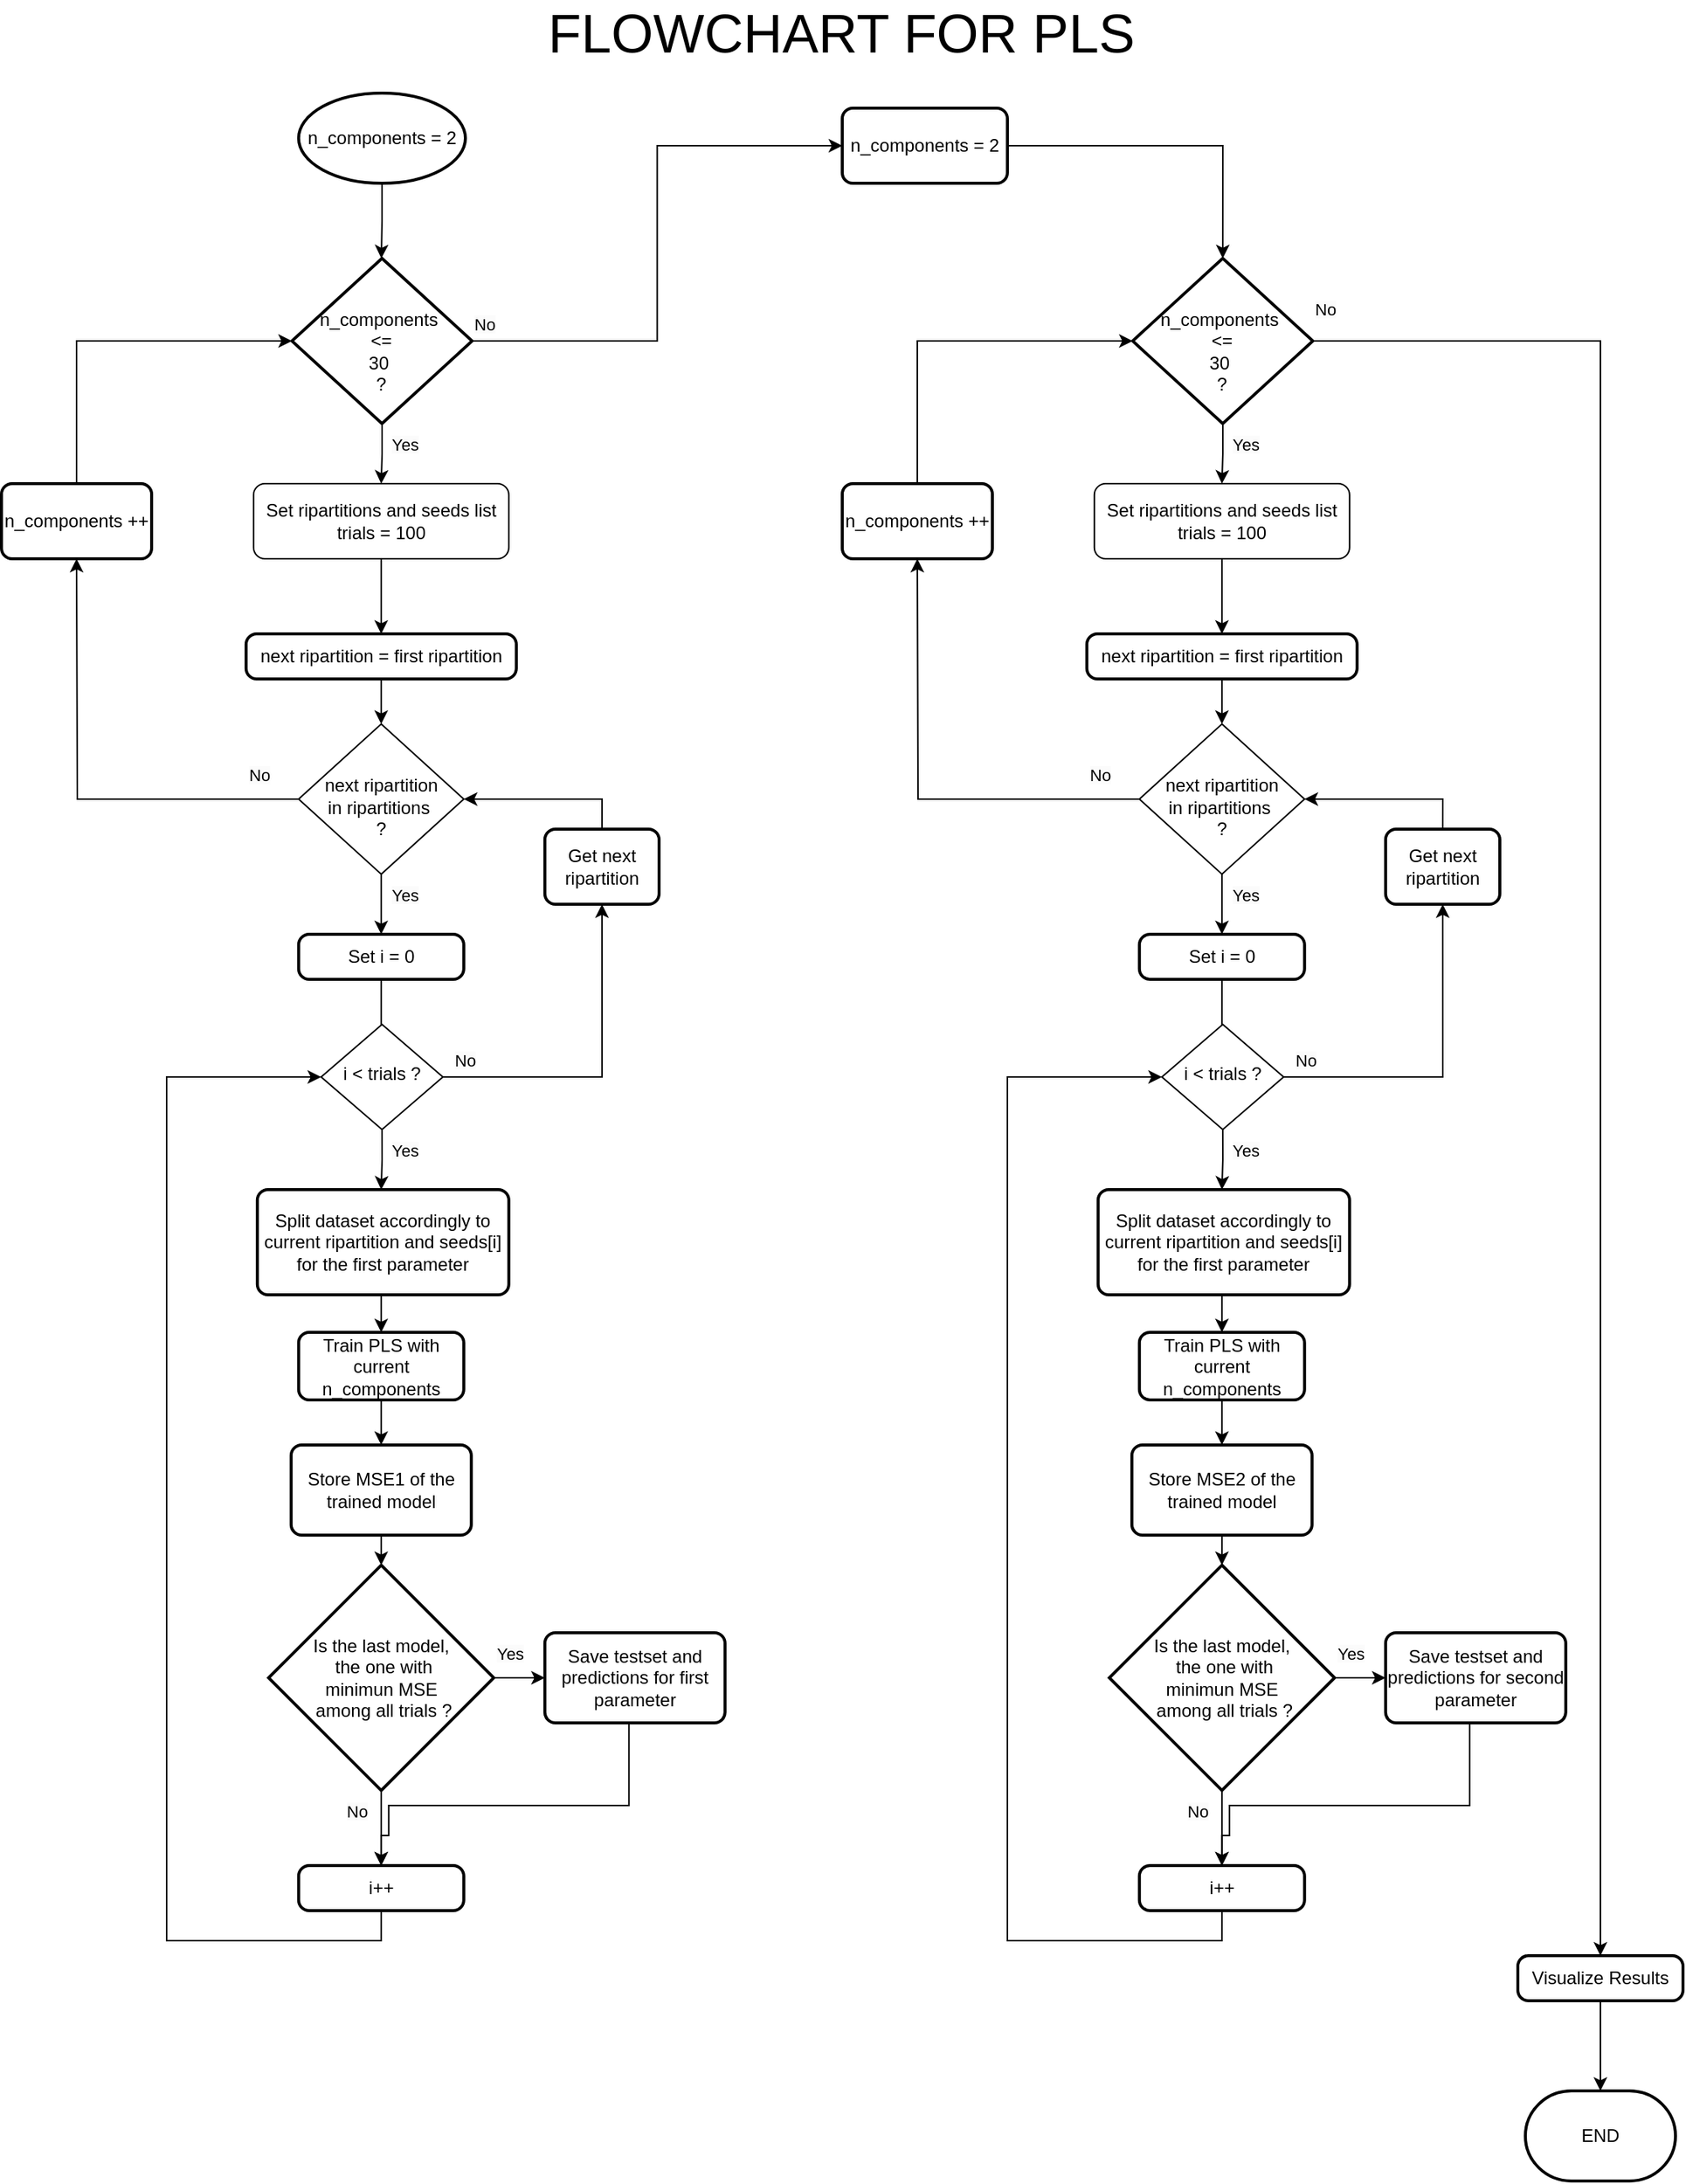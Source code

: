 <mxfile version="22.1.16" type="device">
  <diagram id="C5RBs43oDa-KdzZeNtuy" name="Page-1">
    <mxGraphModel dx="2790" dy="1405" grid="1" gridSize="10" guides="1" tooltips="1" connect="1" arrows="1" fold="1" page="1" pageScale="1" pageWidth="1169" pageHeight="1654" math="0" shadow="0">
      <root>
        <mxCell id="WIyWlLk6GJQsqaUBKTNV-0" />
        <mxCell id="WIyWlLk6GJQsqaUBKTNV-1" parent="WIyWlLk6GJQsqaUBKTNV-0" />
        <mxCell id="LebVT-fsiNY8ZmQKpkG3-3" style="edgeStyle=orthogonalEdgeStyle;rounded=0;orthogonalLoop=1;jettySize=auto;html=1;exitX=0.5;exitY=1;exitDx=0;exitDy=0;entryX=0.5;entryY=0;entryDx=0;entryDy=0;" parent="WIyWlLk6GJQsqaUBKTNV-1" source="WIyWlLk6GJQsqaUBKTNV-3" target="LebVT-fsiNY8ZmQKpkG3-1" edge="1">
          <mxGeometry relative="1" as="geometry" />
        </mxCell>
        <mxCell id="WIyWlLk6GJQsqaUBKTNV-3" value="Set ripartitions and seeds list&lt;br&gt;trials = 100" style="rounded=1;whiteSpace=wrap;html=1;fontSize=12;glass=0;strokeWidth=1;shadow=0;" parent="WIyWlLk6GJQsqaUBKTNV-1" vertex="1">
          <mxGeometry x="192.91" y="340" width="170" height="50" as="geometry" />
        </mxCell>
        <mxCell id="LebVT-fsiNY8ZmQKpkG3-7" style="edgeStyle=orthogonalEdgeStyle;rounded=0;orthogonalLoop=1;jettySize=auto;html=1;exitX=0.5;exitY=1;exitDx=0;exitDy=0;entryX=0.5;entryY=0;entryDx=0;entryDy=0;" parent="WIyWlLk6GJQsqaUBKTNV-1" source="WIyWlLk6GJQsqaUBKTNV-6" target="LebVT-fsiNY8ZmQKpkG3-5" edge="1">
          <mxGeometry relative="1" as="geometry" />
        </mxCell>
        <mxCell id="C4AhbRnhhLf-bf0rgU8E-24" style="edgeStyle=orthogonalEdgeStyle;rounded=0;orthogonalLoop=1;jettySize=auto;html=1;exitX=0;exitY=0.5;exitDx=0;exitDy=0;" edge="1" parent="WIyWlLk6GJQsqaUBKTNV-1" source="WIyWlLk6GJQsqaUBKTNV-6">
          <mxGeometry relative="1" as="geometry">
            <mxPoint x="75" y="390" as="targetPoint" />
          </mxGeometry>
        </mxCell>
        <mxCell id="WIyWlLk6GJQsqaUBKTNV-6" value="&lt;br&gt;next ripartition &lt;br&gt;in ripartitions&amp;nbsp;&lt;br&gt;?" style="rhombus;whiteSpace=wrap;html=1;shadow=0;fontFamily=Helvetica;fontSize=12;align=center;strokeWidth=1;spacing=6;spacingTop=-4;" parent="WIyWlLk6GJQsqaUBKTNV-1" vertex="1">
          <mxGeometry x="222.91" y="500" width="110" height="100" as="geometry" />
        </mxCell>
        <mxCell id="LebVT-fsiNY8ZmQKpkG3-4" style="edgeStyle=orthogonalEdgeStyle;rounded=0;orthogonalLoop=1;jettySize=auto;html=1;exitX=0.5;exitY=1;exitDx=0;exitDy=0;entryX=0.5;entryY=0;entryDx=0;entryDy=0;" parent="WIyWlLk6GJQsqaUBKTNV-1" source="LebVT-fsiNY8ZmQKpkG3-1" target="WIyWlLk6GJQsqaUBKTNV-6" edge="1">
          <mxGeometry relative="1" as="geometry" />
        </mxCell>
        <mxCell id="LebVT-fsiNY8ZmQKpkG3-1" value="next ripartition = first ripartition" style="rounded=1;whiteSpace=wrap;html=1;absoluteArcSize=1;arcSize=14;strokeWidth=2;" parent="WIyWlLk6GJQsqaUBKTNV-1" vertex="1">
          <mxGeometry x="187.91" y="440" width="180" height="30" as="geometry" />
        </mxCell>
        <mxCell id="LebVT-fsiNY8ZmQKpkG3-9" style="edgeStyle=orthogonalEdgeStyle;rounded=0;orthogonalLoop=1;jettySize=auto;html=1;exitX=0.5;exitY=1;exitDx=0;exitDy=0;" parent="WIyWlLk6GJQsqaUBKTNV-1" source="LebVT-fsiNY8ZmQKpkG3-5" edge="1">
          <mxGeometry relative="1" as="geometry">
            <mxPoint x="277.91" y="760" as="targetPoint" />
          </mxGeometry>
        </mxCell>
        <mxCell id="LebVT-fsiNY8ZmQKpkG3-5" value="Set i = 0" style="rounded=1;whiteSpace=wrap;html=1;absoluteArcSize=1;arcSize=14;strokeWidth=2;" parent="WIyWlLk6GJQsqaUBKTNV-1" vertex="1">
          <mxGeometry x="222.91" y="640" width="110" height="30" as="geometry" />
        </mxCell>
        <mxCell id="LebVT-fsiNY8ZmQKpkG3-8" value="&lt;span style=&quot;color: rgb(0, 0, 0); font-family: Helvetica; font-size: 11px; font-style: normal; font-variant-ligatures: normal; font-variant-caps: normal; font-weight: 400; letter-spacing: normal; orphans: 2; text-align: center; text-indent: 0px; text-transform: none; widows: 2; word-spacing: 0px; -webkit-text-stroke-width: 0px; background-color: rgb(251, 251, 251); text-decoration-thickness: initial; text-decoration-style: initial; text-decoration-color: initial; float: none; display: inline !important;&quot;&gt;Yes&lt;/span&gt;" style="text;whiteSpace=wrap;html=1;" parent="WIyWlLk6GJQsqaUBKTNV-1" vertex="1">
          <mxGeometry x="282.91" y="600" width="50" height="40" as="geometry" />
        </mxCell>
        <mxCell id="LebVT-fsiNY8ZmQKpkG3-11" style="edgeStyle=orthogonalEdgeStyle;rounded=0;orthogonalLoop=1;jettySize=auto;html=1;exitX=0.5;exitY=1;exitDx=0;exitDy=0;" parent="WIyWlLk6GJQsqaUBKTNV-1" source="LebVT-fsiNY8ZmQKpkG3-10" edge="1">
          <mxGeometry relative="1" as="geometry">
            <mxPoint x="277.91" y="810" as="targetPoint" />
          </mxGeometry>
        </mxCell>
        <mxCell id="C4AhbRnhhLf-bf0rgU8E-22" style="edgeStyle=orthogonalEdgeStyle;rounded=0;orthogonalLoop=1;jettySize=auto;html=1;exitX=1;exitY=0.5;exitDx=0;exitDy=0;entryX=0.5;entryY=1;entryDx=0;entryDy=0;" edge="1" parent="WIyWlLk6GJQsqaUBKTNV-1" source="LebVT-fsiNY8ZmQKpkG3-10" target="LebVT-fsiNY8ZmQKpkG3-85">
          <mxGeometry relative="1" as="geometry" />
        </mxCell>
        <mxCell id="LebVT-fsiNY8ZmQKpkG3-10" value="i &amp;lt; trials ?" style="rhombus;whiteSpace=wrap;html=1;shadow=0;fontFamily=Helvetica;fontSize=12;align=center;strokeWidth=1;spacing=6;spacingTop=-4;" parent="WIyWlLk6GJQsqaUBKTNV-1" vertex="1">
          <mxGeometry x="237.91" y="700" width="81.09" height="70" as="geometry" />
        </mxCell>
        <mxCell id="LebVT-fsiNY8ZmQKpkG3-12" value="&lt;span style=&quot;color: rgb(0, 0, 0); font-family: Helvetica; font-size: 11px; font-style: normal; font-variant-ligatures: normal; font-variant-caps: normal; font-weight: 400; letter-spacing: normal; orphans: 2; text-align: center; text-indent: 0px; text-transform: none; widows: 2; word-spacing: 0px; -webkit-text-stroke-width: 0px; background-color: rgb(251, 251, 251); text-decoration-thickness: initial; text-decoration-style: initial; text-decoration-color: initial; float: none; display: inline !important;&quot;&gt;Yes&lt;/span&gt;" style="text;whiteSpace=wrap;html=1;" parent="WIyWlLk6GJQsqaUBKTNV-1" vertex="1">
          <mxGeometry x="282.91" y="770" width="50" height="40" as="geometry" />
        </mxCell>
        <mxCell id="LebVT-fsiNY8ZmQKpkG3-19" style="edgeStyle=orthogonalEdgeStyle;rounded=0;orthogonalLoop=1;jettySize=auto;html=1;exitX=0.5;exitY=1;exitDx=0;exitDy=0;entryX=0.5;entryY=0;entryDx=0;entryDy=0;" parent="WIyWlLk6GJQsqaUBKTNV-1" source="LebVT-fsiNY8ZmQKpkG3-13" target="LebVT-fsiNY8ZmQKpkG3-14" edge="1">
          <mxGeometry relative="1" as="geometry" />
        </mxCell>
        <mxCell id="LebVT-fsiNY8ZmQKpkG3-13" value="Split dataset accordingly to current ripartition and seeds[i] for the first parameter" style="rounded=1;whiteSpace=wrap;html=1;absoluteArcSize=1;arcSize=14;strokeWidth=2;" parent="WIyWlLk6GJQsqaUBKTNV-1" vertex="1">
          <mxGeometry x="195.41" y="810" width="167.5" height="70" as="geometry" />
        </mxCell>
        <mxCell id="LebVT-fsiNY8ZmQKpkG3-17" value="" style="edgeStyle=orthogonalEdgeStyle;rounded=0;orthogonalLoop=1;jettySize=auto;html=1;" parent="WIyWlLk6GJQsqaUBKTNV-1" source="LebVT-fsiNY8ZmQKpkG3-14" target="LebVT-fsiNY8ZmQKpkG3-16" edge="1">
          <mxGeometry relative="1" as="geometry" />
        </mxCell>
        <mxCell id="LebVT-fsiNY8ZmQKpkG3-14" value="Train PLS with current n_components" style="rounded=1;whiteSpace=wrap;html=1;absoluteArcSize=1;arcSize=14;strokeWidth=2;" parent="WIyWlLk6GJQsqaUBKTNV-1" vertex="1">
          <mxGeometry x="222.91" y="905" width="110" height="45" as="geometry" />
        </mxCell>
        <mxCell id="LebVT-fsiNY8ZmQKpkG3-16" value="Store MSE1 of the trained model" style="rounded=1;whiteSpace=wrap;html=1;absoluteArcSize=1;arcSize=14;strokeWidth=2;" parent="WIyWlLk6GJQsqaUBKTNV-1" vertex="1">
          <mxGeometry x="217.91" y="980" width="120" height="60" as="geometry" />
        </mxCell>
        <mxCell id="LebVT-fsiNY8ZmQKpkG3-22" style="edgeStyle=orthogonalEdgeStyle;rounded=0;orthogonalLoop=1;jettySize=auto;html=1;exitX=1;exitY=0.5;exitDx=0;exitDy=0;exitPerimeter=0;entryX=0;entryY=0.5;entryDx=0;entryDy=0;" parent="WIyWlLk6GJQsqaUBKTNV-1" source="LebVT-fsiNY8ZmQKpkG3-20" edge="1" target="LebVT-fsiNY8ZmQKpkG3-24">
          <mxGeometry relative="1" as="geometry">
            <mxPoint x="385" y="1135" as="targetPoint" />
          </mxGeometry>
        </mxCell>
        <mxCell id="LebVT-fsiNY8ZmQKpkG3-26" style="edgeStyle=orthogonalEdgeStyle;rounded=0;orthogonalLoop=1;jettySize=auto;html=1;exitX=0.5;exitY=1;exitDx=0;exitDy=0;exitPerimeter=0;" parent="WIyWlLk6GJQsqaUBKTNV-1" source="LebVT-fsiNY8ZmQKpkG3-20" target="LebVT-fsiNY8ZmQKpkG3-28" edge="1">
          <mxGeometry relative="1" as="geometry">
            <mxPoint x="278.151" y="1270" as="targetPoint" />
          </mxGeometry>
        </mxCell>
        <mxCell id="LebVT-fsiNY8ZmQKpkG3-20" value="Is the last model,&lt;br&gt;&amp;nbsp;the one with &lt;br&gt;minimun MSE&lt;br&gt;&amp;nbsp;among all trials ?" style="strokeWidth=2;html=1;shape=mxgraph.flowchart.decision;whiteSpace=wrap;" parent="WIyWlLk6GJQsqaUBKTNV-1" vertex="1">
          <mxGeometry x="202.91" y="1060" width="150" height="150" as="geometry" />
        </mxCell>
        <mxCell id="LebVT-fsiNY8ZmQKpkG3-21" style="edgeStyle=orthogonalEdgeStyle;rounded=0;orthogonalLoop=1;jettySize=auto;html=1;exitX=0.5;exitY=1;exitDx=0;exitDy=0;entryX=0.5;entryY=0;entryDx=0;entryDy=0;entryPerimeter=0;" parent="WIyWlLk6GJQsqaUBKTNV-1" source="LebVT-fsiNY8ZmQKpkG3-16" target="LebVT-fsiNY8ZmQKpkG3-20" edge="1">
          <mxGeometry relative="1" as="geometry" />
        </mxCell>
        <mxCell id="LebVT-fsiNY8ZmQKpkG3-23" value="&lt;span style=&quot;color: rgb(0, 0, 0); font-family: Helvetica; font-size: 11px; font-style: normal; font-variant-ligatures: normal; font-variant-caps: normal; font-weight: 400; letter-spacing: normal; orphans: 2; text-align: center; text-indent: 0px; text-transform: none; widows: 2; word-spacing: 0px; -webkit-text-stroke-width: 0px; background-color: rgb(251, 251, 251); text-decoration-thickness: initial; text-decoration-style: initial; text-decoration-color: initial; float: none; display: inline !important;&quot;&gt;Yes&lt;/span&gt;" style="text;whiteSpace=wrap;html=1;" parent="WIyWlLk6GJQsqaUBKTNV-1" vertex="1">
          <mxGeometry x="352.91" y="1105" width="50" height="40" as="geometry" />
        </mxCell>
        <mxCell id="LebVT-fsiNY8ZmQKpkG3-27" style="edgeStyle=orthogonalEdgeStyle;rounded=0;orthogonalLoop=1;jettySize=auto;html=1;exitX=0.5;exitY=1;exitDx=0;exitDy=0;entryX=0.5;entryY=0;entryDx=0;entryDy=0;" parent="WIyWlLk6GJQsqaUBKTNV-1" source="LebVT-fsiNY8ZmQKpkG3-24" target="LebVT-fsiNY8ZmQKpkG3-28" edge="1">
          <mxGeometry relative="1" as="geometry">
            <mxPoint x="412.91" y="1240" as="targetPoint" />
            <Array as="points">
              <mxPoint x="442.91" y="1165" />
              <mxPoint x="442.91" y="1220" />
              <mxPoint x="282.91" y="1220" />
              <mxPoint x="282.91" y="1240" />
              <mxPoint x="277.91" y="1240" />
            </Array>
          </mxGeometry>
        </mxCell>
        <mxCell id="LebVT-fsiNY8ZmQKpkG3-24" value="Save testset and predictions for first parameter" style="rounded=1;whiteSpace=wrap;html=1;absoluteArcSize=1;arcSize=14;strokeWidth=2;" parent="WIyWlLk6GJQsqaUBKTNV-1" vertex="1">
          <mxGeometry x="386.91" y="1105" width="120" height="60" as="geometry" />
        </mxCell>
        <mxCell id="C4AhbRnhhLf-bf0rgU8E-14" style="edgeStyle=orthogonalEdgeStyle;rounded=0;orthogonalLoop=1;jettySize=auto;html=1;exitX=0.5;exitY=1;exitDx=0;exitDy=0;entryX=0;entryY=0.5;entryDx=0;entryDy=0;" edge="1" parent="WIyWlLk6GJQsqaUBKTNV-1" source="LebVT-fsiNY8ZmQKpkG3-28" target="LebVT-fsiNY8ZmQKpkG3-10">
          <mxGeometry relative="1" as="geometry">
            <Array as="points">
              <mxPoint x="278" y="1310" />
              <mxPoint x="135" y="1310" />
              <mxPoint x="135" y="735" />
            </Array>
          </mxGeometry>
        </mxCell>
        <mxCell id="LebVT-fsiNY8ZmQKpkG3-28" value="i++" style="rounded=1;whiteSpace=wrap;html=1;absoluteArcSize=1;arcSize=14;strokeWidth=2;" parent="WIyWlLk6GJQsqaUBKTNV-1" vertex="1">
          <mxGeometry x="222.91" y="1260" width="110" height="30" as="geometry" />
        </mxCell>
        <mxCell id="LebVT-fsiNY8ZmQKpkG3-29" value="&lt;span style=&quot;color: rgb(0, 0, 0); font-family: Helvetica; font-size: 11px; font-style: normal; font-variant-ligatures: normal; font-variant-caps: normal; font-weight: 400; letter-spacing: normal; orphans: 2; text-align: center; text-indent: 0px; text-transform: none; widows: 2; word-spacing: 0px; -webkit-text-stroke-width: 0px; background-color: rgb(251, 251, 251); text-decoration-thickness: initial; text-decoration-style: initial; text-decoration-color: initial; float: none; display: inline !important;&quot;&gt;No&lt;/span&gt;" style="text;whiteSpace=wrap;html=1;" parent="WIyWlLk6GJQsqaUBKTNV-1" vertex="1">
          <mxGeometry x="252.91" y="1210" width="50" height="40" as="geometry" />
        </mxCell>
        <mxCell id="LebVT-fsiNY8ZmQKpkG3-34" value="&lt;span style=&quot;color: rgb(0, 0, 0); font-family: Helvetica; font-size: 11px; font-style: normal; font-variant-ligatures: normal; font-variant-caps: normal; font-weight: 400; letter-spacing: normal; orphans: 2; text-align: center; text-indent: 0px; text-transform: none; widows: 2; word-spacing: 0px; -webkit-text-stroke-width: 0px; background-color: rgb(251, 251, 251); text-decoration-thickness: initial; text-decoration-style: initial; text-decoration-color: initial; float: none; display: inline !important;&quot;&gt;No&lt;/span&gt;" style="text;whiteSpace=wrap;html=1;" parent="WIyWlLk6GJQsqaUBKTNV-1" vertex="1">
          <mxGeometry x="325" y="710" width="50" height="40" as="geometry" />
        </mxCell>
        <mxCell id="LebVT-fsiNY8ZmQKpkG3-92" value="&lt;font style=&quot;font-size: 36px;&quot;&gt;FLOWCHART FOR PLS&lt;/font&gt;" style="text;html=1;strokeColor=none;fillColor=none;align=center;verticalAlign=middle;whiteSpace=wrap;rounded=0;" parent="WIyWlLk6GJQsqaUBKTNV-1" vertex="1">
          <mxGeometry x="162" y="20" width="845" height="40" as="geometry" />
        </mxCell>
        <mxCell id="C4AhbRnhhLf-bf0rgU8E-16" value="" style="edgeStyle=orthogonalEdgeStyle;rounded=0;orthogonalLoop=1;jettySize=auto;html=1;" edge="1" parent="WIyWlLk6GJQsqaUBKTNV-1" source="C4AhbRnhhLf-bf0rgU8E-1">
          <mxGeometry relative="1" as="geometry">
            <mxPoint x="278" y="190" as="targetPoint" />
          </mxGeometry>
        </mxCell>
        <mxCell id="C4AhbRnhhLf-bf0rgU8E-1" value="n_components = 2" style="strokeWidth=2;html=1;shape=mxgraph.flowchart.start_1;whiteSpace=wrap;" vertex="1" parent="WIyWlLk6GJQsqaUBKTNV-1">
          <mxGeometry x="222.91" y="80" width="111.09" height="60" as="geometry" />
        </mxCell>
        <mxCell id="C4AhbRnhhLf-bf0rgU8E-19" value="" style="edgeStyle=orthogonalEdgeStyle;rounded=0;orthogonalLoop=1;jettySize=auto;html=1;" edge="1" parent="WIyWlLk6GJQsqaUBKTNV-1" source="C4AhbRnhhLf-bf0rgU8E-15" target="WIyWlLk6GJQsqaUBKTNV-3">
          <mxGeometry relative="1" as="geometry" />
        </mxCell>
        <mxCell id="C4AhbRnhhLf-bf0rgU8E-66" style="edgeStyle=orthogonalEdgeStyle;rounded=0;orthogonalLoop=1;jettySize=auto;html=1;exitX=1;exitY=0.5;exitDx=0;exitDy=0;exitPerimeter=0;entryX=0;entryY=0.5;entryDx=0;entryDy=0;" edge="1" parent="WIyWlLk6GJQsqaUBKTNV-1" source="C4AhbRnhhLf-bf0rgU8E-15" target="C4AhbRnhhLf-bf0rgU8E-105">
          <mxGeometry relative="1" as="geometry">
            <mxPoint x="535" y="110" as="targetPoint" />
          </mxGeometry>
        </mxCell>
        <mxCell id="C4AhbRnhhLf-bf0rgU8E-15" value="&lt;br&gt;n_components&amp;nbsp;&lt;br&gt;&amp;lt;=&lt;br&gt;30&amp;nbsp;&lt;br&gt;?" style="strokeWidth=2;html=1;shape=mxgraph.flowchart.decision;whiteSpace=wrap;" vertex="1" parent="WIyWlLk6GJQsqaUBKTNV-1">
          <mxGeometry x="218.45" y="190" width="120" height="110" as="geometry" />
        </mxCell>
        <mxCell id="C4AhbRnhhLf-bf0rgU8E-20" value="&lt;span style=&quot;color: rgb(0, 0, 0); font-family: Helvetica; font-size: 11px; font-style: normal; font-variant-ligatures: normal; font-variant-caps: normal; font-weight: 400; letter-spacing: normal; orphans: 2; text-align: center; text-indent: 0px; text-transform: none; widows: 2; word-spacing: 0px; -webkit-text-stroke-width: 0px; background-color: rgb(251, 251, 251); text-decoration-thickness: initial; text-decoration-style: initial; text-decoration-color: initial; float: none; display: inline !important;&quot;&gt;Yes&lt;/span&gt;" style="text;whiteSpace=wrap;html=1;" vertex="1" parent="WIyWlLk6GJQsqaUBKTNV-1">
          <mxGeometry x="282.91" y="300" width="50" height="40" as="geometry" />
        </mxCell>
        <mxCell id="C4AhbRnhhLf-bf0rgU8E-23" style="edgeStyle=orthogonalEdgeStyle;rounded=0;orthogonalLoop=1;jettySize=auto;html=1;exitX=0.5;exitY=0;exitDx=0;exitDy=0;entryX=1;entryY=0.5;entryDx=0;entryDy=0;" edge="1" parent="WIyWlLk6GJQsqaUBKTNV-1" source="LebVT-fsiNY8ZmQKpkG3-85" target="WIyWlLk6GJQsqaUBKTNV-6">
          <mxGeometry relative="1" as="geometry" />
        </mxCell>
        <mxCell id="LebVT-fsiNY8ZmQKpkG3-85" value="Get next ripartition" style="rounded=1;whiteSpace=wrap;html=1;absoluteArcSize=1;arcSize=14;strokeWidth=2;" parent="WIyWlLk6GJQsqaUBKTNV-1" vertex="1">
          <mxGeometry x="386.91" y="570" width="76.09" height="50" as="geometry" />
        </mxCell>
        <mxCell id="C4AhbRnhhLf-bf0rgU8E-25" value="n_components ++" style="rounded=1;whiteSpace=wrap;html=1;absoluteArcSize=1;arcSize=14;strokeWidth=2;" vertex="1" parent="WIyWlLk6GJQsqaUBKTNV-1">
          <mxGeometry x="25" y="340" width="100" height="50" as="geometry" />
        </mxCell>
        <mxCell id="C4AhbRnhhLf-bf0rgU8E-26" style="edgeStyle=orthogonalEdgeStyle;rounded=0;orthogonalLoop=1;jettySize=auto;html=1;exitX=0.5;exitY=0;exitDx=0;exitDy=0;entryX=0;entryY=0.5;entryDx=0;entryDy=0;entryPerimeter=0;" edge="1" parent="WIyWlLk6GJQsqaUBKTNV-1" source="C4AhbRnhhLf-bf0rgU8E-25" target="C4AhbRnhhLf-bf0rgU8E-15">
          <mxGeometry relative="1" as="geometry" />
        </mxCell>
        <mxCell id="C4AhbRnhhLf-bf0rgU8E-28" style="edgeStyle=orthogonalEdgeStyle;rounded=0;orthogonalLoop=1;jettySize=auto;html=1;exitX=0.5;exitY=1;exitDx=0;exitDy=0;entryX=0.5;entryY=0;entryDx=0;entryDy=0;" edge="1" parent="WIyWlLk6GJQsqaUBKTNV-1" source="C4AhbRnhhLf-bf0rgU8E-29" target="C4AhbRnhhLf-bf0rgU8E-34">
          <mxGeometry relative="1" as="geometry" />
        </mxCell>
        <mxCell id="C4AhbRnhhLf-bf0rgU8E-29" value="Set ripartitions and seeds list&lt;br&gt;trials = 100" style="rounded=1;whiteSpace=wrap;html=1;fontSize=12;glass=0;strokeWidth=1;shadow=0;" vertex="1" parent="WIyWlLk6GJQsqaUBKTNV-1">
          <mxGeometry x="752.91" y="340" width="170" height="50" as="geometry" />
        </mxCell>
        <mxCell id="C4AhbRnhhLf-bf0rgU8E-30" style="edgeStyle=orthogonalEdgeStyle;rounded=0;orthogonalLoop=1;jettySize=auto;html=1;exitX=0.5;exitY=1;exitDx=0;exitDy=0;entryX=0.5;entryY=0;entryDx=0;entryDy=0;" edge="1" parent="WIyWlLk6GJQsqaUBKTNV-1" source="C4AhbRnhhLf-bf0rgU8E-32" target="C4AhbRnhhLf-bf0rgU8E-36">
          <mxGeometry relative="1" as="geometry" />
        </mxCell>
        <mxCell id="C4AhbRnhhLf-bf0rgU8E-31" style="edgeStyle=orthogonalEdgeStyle;rounded=0;orthogonalLoop=1;jettySize=auto;html=1;exitX=0;exitY=0.5;exitDx=0;exitDy=0;" edge="1" parent="WIyWlLk6GJQsqaUBKTNV-1" source="C4AhbRnhhLf-bf0rgU8E-32">
          <mxGeometry relative="1" as="geometry">
            <mxPoint x="635" y="390" as="targetPoint" />
          </mxGeometry>
        </mxCell>
        <mxCell id="C4AhbRnhhLf-bf0rgU8E-32" value="&lt;br&gt;next ripartition &lt;br&gt;in ripartitions&amp;nbsp;&lt;br&gt;?" style="rhombus;whiteSpace=wrap;html=1;shadow=0;fontFamily=Helvetica;fontSize=12;align=center;strokeWidth=1;spacing=6;spacingTop=-4;" vertex="1" parent="WIyWlLk6GJQsqaUBKTNV-1">
          <mxGeometry x="782.91" y="500" width="110" height="100" as="geometry" />
        </mxCell>
        <mxCell id="C4AhbRnhhLf-bf0rgU8E-33" style="edgeStyle=orthogonalEdgeStyle;rounded=0;orthogonalLoop=1;jettySize=auto;html=1;exitX=0.5;exitY=1;exitDx=0;exitDy=0;entryX=0.5;entryY=0;entryDx=0;entryDy=0;" edge="1" parent="WIyWlLk6GJQsqaUBKTNV-1" source="C4AhbRnhhLf-bf0rgU8E-34" target="C4AhbRnhhLf-bf0rgU8E-32">
          <mxGeometry relative="1" as="geometry" />
        </mxCell>
        <mxCell id="C4AhbRnhhLf-bf0rgU8E-34" value="next ripartition = first ripartition" style="rounded=1;whiteSpace=wrap;html=1;absoluteArcSize=1;arcSize=14;strokeWidth=2;" vertex="1" parent="WIyWlLk6GJQsqaUBKTNV-1">
          <mxGeometry x="747.91" y="440" width="180" height="30" as="geometry" />
        </mxCell>
        <mxCell id="C4AhbRnhhLf-bf0rgU8E-35" style="edgeStyle=orthogonalEdgeStyle;rounded=0;orthogonalLoop=1;jettySize=auto;html=1;exitX=0.5;exitY=1;exitDx=0;exitDy=0;" edge="1" parent="WIyWlLk6GJQsqaUBKTNV-1" source="C4AhbRnhhLf-bf0rgU8E-36">
          <mxGeometry relative="1" as="geometry">
            <mxPoint x="837.91" y="760" as="targetPoint" />
          </mxGeometry>
        </mxCell>
        <mxCell id="C4AhbRnhhLf-bf0rgU8E-36" value="Set i = 0" style="rounded=1;whiteSpace=wrap;html=1;absoluteArcSize=1;arcSize=14;strokeWidth=2;" vertex="1" parent="WIyWlLk6GJQsqaUBKTNV-1">
          <mxGeometry x="782.91" y="640" width="110" height="30" as="geometry" />
        </mxCell>
        <mxCell id="C4AhbRnhhLf-bf0rgU8E-37" value="&lt;span style=&quot;color: rgb(0, 0, 0); font-family: Helvetica; font-size: 11px; font-style: normal; font-variant-ligatures: normal; font-variant-caps: normal; font-weight: 400; letter-spacing: normal; orphans: 2; text-align: center; text-indent: 0px; text-transform: none; widows: 2; word-spacing: 0px; -webkit-text-stroke-width: 0px; background-color: rgb(251, 251, 251); text-decoration-thickness: initial; text-decoration-style: initial; text-decoration-color: initial; float: none; display: inline !important;&quot;&gt;Yes&lt;/span&gt;" style="text;whiteSpace=wrap;html=1;" vertex="1" parent="WIyWlLk6GJQsqaUBKTNV-1">
          <mxGeometry x="842.91" y="600" width="50" height="40" as="geometry" />
        </mxCell>
        <mxCell id="C4AhbRnhhLf-bf0rgU8E-38" style="edgeStyle=orthogonalEdgeStyle;rounded=0;orthogonalLoop=1;jettySize=auto;html=1;exitX=0.5;exitY=1;exitDx=0;exitDy=0;" edge="1" parent="WIyWlLk6GJQsqaUBKTNV-1" source="C4AhbRnhhLf-bf0rgU8E-40">
          <mxGeometry relative="1" as="geometry">
            <mxPoint x="837.91" y="810" as="targetPoint" />
          </mxGeometry>
        </mxCell>
        <mxCell id="C4AhbRnhhLf-bf0rgU8E-39" style="edgeStyle=orthogonalEdgeStyle;rounded=0;orthogonalLoop=1;jettySize=auto;html=1;exitX=1;exitY=0.5;exitDx=0;exitDy=0;entryX=0.5;entryY=1;entryDx=0;entryDy=0;" edge="1" parent="WIyWlLk6GJQsqaUBKTNV-1" source="C4AhbRnhhLf-bf0rgU8E-40" target="C4AhbRnhhLf-bf0rgU8E-63">
          <mxGeometry relative="1" as="geometry" />
        </mxCell>
        <mxCell id="C4AhbRnhhLf-bf0rgU8E-40" value="i &amp;lt; trials ?" style="rhombus;whiteSpace=wrap;html=1;shadow=0;fontFamily=Helvetica;fontSize=12;align=center;strokeWidth=1;spacing=6;spacingTop=-4;" vertex="1" parent="WIyWlLk6GJQsqaUBKTNV-1">
          <mxGeometry x="797.91" y="700" width="81.09" height="70" as="geometry" />
        </mxCell>
        <mxCell id="C4AhbRnhhLf-bf0rgU8E-41" value="&lt;span style=&quot;color: rgb(0, 0, 0); font-family: Helvetica; font-size: 11px; font-style: normal; font-variant-ligatures: normal; font-variant-caps: normal; font-weight: 400; letter-spacing: normal; orphans: 2; text-align: center; text-indent: 0px; text-transform: none; widows: 2; word-spacing: 0px; -webkit-text-stroke-width: 0px; background-color: rgb(251, 251, 251); text-decoration-thickness: initial; text-decoration-style: initial; text-decoration-color: initial; float: none; display: inline !important;&quot;&gt;Yes&lt;/span&gt;" style="text;whiteSpace=wrap;html=1;" vertex="1" parent="WIyWlLk6GJQsqaUBKTNV-1">
          <mxGeometry x="842.91" y="770" width="50" height="40" as="geometry" />
        </mxCell>
        <mxCell id="C4AhbRnhhLf-bf0rgU8E-42" style="edgeStyle=orthogonalEdgeStyle;rounded=0;orthogonalLoop=1;jettySize=auto;html=1;exitX=0.5;exitY=1;exitDx=0;exitDy=0;entryX=0.5;entryY=0;entryDx=0;entryDy=0;" edge="1" parent="WIyWlLk6GJQsqaUBKTNV-1" source="C4AhbRnhhLf-bf0rgU8E-43" target="C4AhbRnhhLf-bf0rgU8E-45">
          <mxGeometry relative="1" as="geometry" />
        </mxCell>
        <mxCell id="C4AhbRnhhLf-bf0rgU8E-43" value="Split dataset accordingly to current ripartition and seeds[i] for the first parameter" style="rounded=1;whiteSpace=wrap;html=1;absoluteArcSize=1;arcSize=14;strokeWidth=2;" vertex="1" parent="WIyWlLk6GJQsqaUBKTNV-1">
          <mxGeometry x="755.41" y="810" width="167.5" height="70" as="geometry" />
        </mxCell>
        <mxCell id="C4AhbRnhhLf-bf0rgU8E-44" value="" style="edgeStyle=orthogonalEdgeStyle;rounded=0;orthogonalLoop=1;jettySize=auto;html=1;" edge="1" parent="WIyWlLk6GJQsqaUBKTNV-1" source="C4AhbRnhhLf-bf0rgU8E-45" target="C4AhbRnhhLf-bf0rgU8E-46">
          <mxGeometry relative="1" as="geometry" />
        </mxCell>
        <mxCell id="C4AhbRnhhLf-bf0rgU8E-45" value="Train PLS with current n_components" style="rounded=1;whiteSpace=wrap;html=1;absoluteArcSize=1;arcSize=14;strokeWidth=2;" vertex="1" parent="WIyWlLk6GJQsqaUBKTNV-1">
          <mxGeometry x="782.91" y="905" width="110" height="45" as="geometry" />
        </mxCell>
        <mxCell id="C4AhbRnhhLf-bf0rgU8E-46" value="Store MSE2 of the trained model" style="rounded=1;whiteSpace=wrap;html=1;absoluteArcSize=1;arcSize=14;strokeWidth=2;" vertex="1" parent="WIyWlLk6GJQsqaUBKTNV-1">
          <mxGeometry x="777.91" y="980" width="120" height="60" as="geometry" />
        </mxCell>
        <mxCell id="C4AhbRnhhLf-bf0rgU8E-47" style="edgeStyle=orthogonalEdgeStyle;rounded=0;orthogonalLoop=1;jettySize=auto;html=1;exitX=1;exitY=0.5;exitDx=0;exitDy=0;exitPerimeter=0;entryX=0;entryY=0.5;entryDx=0;entryDy=0;" edge="1" parent="WIyWlLk6GJQsqaUBKTNV-1" source="C4AhbRnhhLf-bf0rgU8E-49" target="C4AhbRnhhLf-bf0rgU8E-53">
          <mxGeometry relative="1" as="geometry">
            <mxPoint x="992.91" y="1134.862" as="targetPoint" />
          </mxGeometry>
        </mxCell>
        <mxCell id="C4AhbRnhhLf-bf0rgU8E-48" style="edgeStyle=orthogonalEdgeStyle;rounded=0;orthogonalLoop=1;jettySize=auto;html=1;exitX=0.5;exitY=1;exitDx=0;exitDy=0;exitPerimeter=0;" edge="1" parent="WIyWlLk6GJQsqaUBKTNV-1" source="C4AhbRnhhLf-bf0rgU8E-49" target="C4AhbRnhhLf-bf0rgU8E-55">
          <mxGeometry relative="1" as="geometry">
            <mxPoint x="838.151" y="1270" as="targetPoint" />
          </mxGeometry>
        </mxCell>
        <mxCell id="C4AhbRnhhLf-bf0rgU8E-49" value="Is the last model,&lt;br&gt;&amp;nbsp;the one with &lt;br&gt;minimun MSE&lt;br&gt;&amp;nbsp;among all trials ?" style="strokeWidth=2;html=1;shape=mxgraph.flowchart.decision;whiteSpace=wrap;" vertex="1" parent="WIyWlLk6GJQsqaUBKTNV-1">
          <mxGeometry x="762.91" y="1060" width="150" height="150" as="geometry" />
        </mxCell>
        <mxCell id="C4AhbRnhhLf-bf0rgU8E-50" style="edgeStyle=orthogonalEdgeStyle;rounded=0;orthogonalLoop=1;jettySize=auto;html=1;exitX=0.5;exitY=1;exitDx=0;exitDy=0;entryX=0.5;entryY=0;entryDx=0;entryDy=0;entryPerimeter=0;" edge="1" parent="WIyWlLk6GJQsqaUBKTNV-1" source="C4AhbRnhhLf-bf0rgU8E-46" target="C4AhbRnhhLf-bf0rgU8E-49">
          <mxGeometry relative="1" as="geometry" />
        </mxCell>
        <mxCell id="C4AhbRnhhLf-bf0rgU8E-51" value="&lt;span style=&quot;color: rgb(0, 0, 0); font-family: Helvetica; font-size: 11px; font-style: normal; font-variant-ligatures: normal; font-variant-caps: normal; font-weight: 400; letter-spacing: normal; orphans: 2; text-align: center; text-indent: 0px; text-transform: none; widows: 2; word-spacing: 0px; -webkit-text-stroke-width: 0px; background-color: rgb(251, 251, 251); text-decoration-thickness: initial; text-decoration-style: initial; text-decoration-color: initial; float: none; display: inline !important;&quot;&gt;Yes&lt;/span&gt;" style="text;whiteSpace=wrap;html=1;" vertex="1" parent="WIyWlLk6GJQsqaUBKTNV-1">
          <mxGeometry x="912.91" y="1105" width="50" height="40" as="geometry" />
        </mxCell>
        <mxCell id="C4AhbRnhhLf-bf0rgU8E-52" style="edgeStyle=orthogonalEdgeStyle;rounded=0;orthogonalLoop=1;jettySize=auto;html=1;exitX=0.5;exitY=1;exitDx=0;exitDy=0;entryX=0.5;entryY=0;entryDx=0;entryDy=0;" edge="1" parent="WIyWlLk6GJQsqaUBKTNV-1" source="C4AhbRnhhLf-bf0rgU8E-53" target="C4AhbRnhhLf-bf0rgU8E-55">
          <mxGeometry relative="1" as="geometry">
            <mxPoint x="972.91" y="1240" as="targetPoint" />
            <Array as="points">
              <mxPoint x="1002.91" y="1165" />
              <mxPoint x="1002.91" y="1220" />
              <mxPoint x="842.91" y="1220" />
              <mxPoint x="842.91" y="1240" />
              <mxPoint x="837.91" y="1240" />
            </Array>
          </mxGeometry>
        </mxCell>
        <mxCell id="C4AhbRnhhLf-bf0rgU8E-53" value="Save testset and predictions for second parameter" style="rounded=1;whiteSpace=wrap;html=1;absoluteArcSize=1;arcSize=14;strokeWidth=2;" vertex="1" parent="WIyWlLk6GJQsqaUBKTNV-1">
          <mxGeometry x="946.91" y="1105" width="120" height="60" as="geometry" />
        </mxCell>
        <mxCell id="C4AhbRnhhLf-bf0rgU8E-54" style="edgeStyle=orthogonalEdgeStyle;rounded=0;orthogonalLoop=1;jettySize=auto;html=1;exitX=0.5;exitY=1;exitDx=0;exitDy=0;entryX=0;entryY=0.5;entryDx=0;entryDy=0;" edge="1" parent="WIyWlLk6GJQsqaUBKTNV-1" source="C4AhbRnhhLf-bf0rgU8E-55" target="C4AhbRnhhLf-bf0rgU8E-40">
          <mxGeometry relative="1" as="geometry">
            <Array as="points">
              <mxPoint x="838" y="1310" />
              <mxPoint x="695" y="1310" />
              <mxPoint x="695" y="735" />
            </Array>
          </mxGeometry>
        </mxCell>
        <mxCell id="C4AhbRnhhLf-bf0rgU8E-55" value="i++" style="rounded=1;whiteSpace=wrap;html=1;absoluteArcSize=1;arcSize=14;strokeWidth=2;" vertex="1" parent="WIyWlLk6GJQsqaUBKTNV-1">
          <mxGeometry x="782.91" y="1260" width="110" height="30" as="geometry" />
        </mxCell>
        <mxCell id="C4AhbRnhhLf-bf0rgU8E-56" value="&lt;span style=&quot;color: rgb(0, 0, 0); font-family: Helvetica; font-size: 11px; font-style: normal; font-variant-ligatures: normal; font-variant-caps: normal; font-weight: 400; letter-spacing: normal; orphans: 2; text-align: center; text-indent: 0px; text-transform: none; widows: 2; word-spacing: 0px; -webkit-text-stroke-width: 0px; background-color: rgb(251, 251, 251); text-decoration-thickness: initial; text-decoration-style: initial; text-decoration-color: initial; float: none; display: inline !important;&quot;&gt;No&lt;/span&gt;" style="text;whiteSpace=wrap;html=1;" vertex="1" parent="WIyWlLk6GJQsqaUBKTNV-1">
          <mxGeometry x="812.91" y="1210" width="50" height="40" as="geometry" />
        </mxCell>
        <mxCell id="C4AhbRnhhLf-bf0rgU8E-57" value="&lt;span style=&quot;color: rgb(0, 0, 0); font-family: Helvetica; font-size: 11px; font-style: normal; font-variant-ligatures: normal; font-variant-caps: normal; font-weight: 400; letter-spacing: normal; orphans: 2; text-align: center; text-indent: 0px; text-transform: none; widows: 2; word-spacing: 0px; -webkit-text-stroke-width: 0px; background-color: rgb(251, 251, 251); text-decoration-thickness: initial; text-decoration-style: initial; text-decoration-color: initial; float: none; display: inline !important;&quot;&gt;No&lt;/span&gt;" style="text;whiteSpace=wrap;html=1;" vertex="1" parent="WIyWlLk6GJQsqaUBKTNV-1">
          <mxGeometry x="885" y="710" width="50" height="40" as="geometry" />
        </mxCell>
        <mxCell id="C4AhbRnhhLf-bf0rgU8E-58" value="" style="edgeStyle=orthogonalEdgeStyle;rounded=0;orthogonalLoop=1;jettySize=auto;html=1;" edge="1" parent="WIyWlLk6GJQsqaUBKTNV-1" source="C4AhbRnhhLf-bf0rgU8E-60" target="C4AhbRnhhLf-bf0rgU8E-29">
          <mxGeometry relative="1" as="geometry" />
        </mxCell>
        <mxCell id="C4AhbRnhhLf-bf0rgU8E-108" style="edgeStyle=orthogonalEdgeStyle;rounded=0;orthogonalLoop=1;jettySize=auto;html=1;exitX=1;exitY=0.5;exitDx=0;exitDy=0;exitPerimeter=0;entryX=0.5;entryY=0;entryDx=0;entryDy=0;" edge="1" parent="WIyWlLk6GJQsqaUBKTNV-1" source="C4AhbRnhhLf-bf0rgU8E-60" target="C4AhbRnhhLf-bf0rgU8E-111">
          <mxGeometry relative="1" as="geometry">
            <mxPoint x="1105" y="1320" as="targetPoint" />
          </mxGeometry>
        </mxCell>
        <mxCell id="C4AhbRnhhLf-bf0rgU8E-60" value="&lt;br&gt;n_components&amp;nbsp;&lt;br&gt;&amp;lt;=&lt;br&gt;30&amp;nbsp;&lt;br&gt;?" style="strokeWidth=2;html=1;shape=mxgraph.flowchart.decision;whiteSpace=wrap;" vertex="1" parent="WIyWlLk6GJQsqaUBKTNV-1">
          <mxGeometry x="778.45" y="190" width="120" height="110" as="geometry" />
        </mxCell>
        <mxCell id="C4AhbRnhhLf-bf0rgU8E-61" value="&lt;span style=&quot;color: rgb(0, 0, 0); font-family: Helvetica; font-size: 11px; font-style: normal; font-variant-ligatures: normal; font-variant-caps: normal; font-weight: 400; letter-spacing: normal; orphans: 2; text-align: center; text-indent: 0px; text-transform: none; widows: 2; word-spacing: 0px; -webkit-text-stroke-width: 0px; background-color: rgb(251, 251, 251); text-decoration-thickness: initial; text-decoration-style: initial; text-decoration-color: initial; float: none; display: inline !important;&quot;&gt;Yes&lt;/span&gt;" style="text;whiteSpace=wrap;html=1;" vertex="1" parent="WIyWlLk6GJQsqaUBKTNV-1">
          <mxGeometry x="842.91" y="300" width="50" height="40" as="geometry" />
        </mxCell>
        <mxCell id="C4AhbRnhhLf-bf0rgU8E-62" style="edgeStyle=orthogonalEdgeStyle;rounded=0;orthogonalLoop=1;jettySize=auto;html=1;exitX=0.5;exitY=0;exitDx=0;exitDy=0;entryX=1;entryY=0.5;entryDx=0;entryDy=0;" edge="1" parent="WIyWlLk6GJQsqaUBKTNV-1" source="C4AhbRnhhLf-bf0rgU8E-63" target="C4AhbRnhhLf-bf0rgU8E-32">
          <mxGeometry relative="1" as="geometry" />
        </mxCell>
        <mxCell id="C4AhbRnhhLf-bf0rgU8E-63" value="Get next ripartition" style="rounded=1;whiteSpace=wrap;html=1;absoluteArcSize=1;arcSize=14;strokeWidth=2;" vertex="1" parent="WIyWlLk6GJQsqaUBKTNV-1">
          <mxGeometry x="946.91" y="570" width="76.09" height="50" as="geometry" />
        </mxCell>
        <mxCell id="C4AhbRnhhLf-bf0rgU8E-64" value="n_components ++" style="rounded=1;whiteSpace=wrap;html=1;absoluteArcSize=1;arcSize=14;strokeWidth=2;" vertex="1" parent="WIyWlLk6GJQsqaUBKTNV-1">
          <mxGeometry x="585" y="340" width="100" height="50" as="geometry" />
        </mxCell>
        <mxCell id="C4AhbRnhhLf-bf0rgU8E-65" style="edgeStyle=orthogonalEdgeStyle;rounded=0;orthogonalLoop=1;jettySize=auto;html=1;exitX=0.5;exitY=0;exitDx=0;exitDy=0;entryX=0;entryY=0.5;entryDx=0;entryDy=0;entryPerimeter=0;" edge="1" parent="WIyWlLk6GJQsqaUBKTNV-1" source="C4AhbRnhhLf-bf0rgU8E-64" target="C4AhbRnhhLf-bf0rgU8E-60">
          <mxGeometry relative="1" as="geometry" />
        </mxCell>
        <mxCell id="C4AhbRnhhLf-bf0rgU8E-105" value="n_components = 2" style="rounded=1;whiteSpace=wrap;html=1;absoluteArcSize=1;arcSize=14;strokeWidth=2;" vertex="1" parent="WIyWlLk6GJQsqaUBKTNV-1">
          <mxGeometry x="585" y="90" width="110" height="50" as="geometry" />
        </mxCell>
        <mxCell id="C4AhbRnhhLf-bf0rgU8E-106" value="&lt;span style=&quot;color: rgb(0, 0, 0); font-family: Helvetica; font-size: 11px; font-style: normal; font-variant-ligatures: normal; font-variant-caps: normal; font-weight: 400; letter-spacing: normal; orphans: 2; text-align: center; text-indent: 0px; text-transform: none; widows: 2; word-spacing: 0px; -webkit-text-stroke-width: 0px; background-color: rgb(251, 251, 251); text-decoration-thickness: initial; text-decoration-style: initial; text-decoration-color: initial; float: none; display: inline !important;&quot;&gt;No&lt;/span&gt;" style="text;whiteSpace=wrap;html=1;" vertex="1" parent="WIyWlLk6GJQsqaUBKTNV-1">
          <mxGeometry x="338.45" y="220" width="50" height="40" as="geometry" />
        </mxCell>
        <mxCell id="C4AhbRnhhLf-bf0rgU8E-107" style="edgeStyle=orthogonalEdgeStyle;rounded=0;orthogonalLoop=1;jettySize=auto;html=1;exitX=1;exitY=0.5;exitDx=0;exitDy=0;entryX=0.5;entryY=0;entryDx=0;entryDy=0;entryPerimeter=0;" edge="1" parent="WIyWlLk6GJQsqaUBKTNV-1" source="C4AhbRnhhLf-bf0rgU8E-105" target="C4AhbRnhhLf-bf0rgU8E-60">
          <mxGeometry relative="1" as="geometry" />
        </mxCell>
        <mxCell id="C4AhbRnhhLf-bf0rgU8E-109" value="&lt;span style=&quot;color: rgb(0, 0, 0); font-family: Helvetica; font-size: 11px; font-style: normal; font-variant-ligatures: normal; font-variant-caps: normal; font-weight: 400; letter-spacing: normal; orphans: 2; text-align: center; text-indent: 0px; text-transform: none; widows: 2; word-spacing: 0px; -webkit-text-stroke-width: 0px; background-color: rgb(251, 251, 251); text-decoration-thickness: initial; text-decoration-style: initial; text-decoration-color: initial; float: none; display: inline !important;&quot;&gt;No&lt;/span&gt;" style="text;whiteSpace=wrap;html=1;" vertex="1" parent="WIyWlLk6GJQsqaUBKTNV-1">
          <mxGeometry x="898.45" y="210" width="50" height="40" as="geometry" />
        </mxCell>
        <mxCell id="C4AhbRnhhLf-bf0rgU8E-111" value="Visualize Results" style="rounded=1;whiteSpace=wrap;html=1;absoluteArcSize=1;arcSize=14;strokeWidth=2;" vertex="1" parent="WIyWlLk6GJQsqaUBKTNV-1">
          <mxGeometry x="1035" y="1320" width="110" height="30" as="geometry" />
        </mxCell>
        <mxCell id="C4AhbRnhhLf-bf0rgU8E-112" value="END" style="strokeWidth=2;html=1;shape=mxgraph.flowchart.terminator;whiteSpace=wrap;" vertex="1" parent="WIyWlLk6GJQsqaUBKTNV-1">
          <mxGeometry x="1040" y="1410" width="100" height="60" as="geometry" />
        </mxCell>
        <mxCell id="C4AhbRnhhLf-bf0rgU8E-113" style="edgeStyle=orthogonalEdgeStyle;rounded=0;orthogonalLoop=1;jettySize=auto;html=1;exitX=0.5;exitY=1;exitDx=0;exitDy=0;entryX=0.5;entryY=0;entryDx=0;entryDy=0;entryPerimeter=0;" edge="1" parent="WIyWlLk6GJQsqaUBKTNV-1" source="C4AhbRnhhLf-bf0rgU8E-111" target="C4AhbRnhhLf-bf0rgU8E-112">
          <mxGeometry relative="1" as="geometry" />
        </mxCell>
        <mxCell id="C4AhbRnhhLf-bf0rgU8E-115" value="&lt;span style=&quot;color: rgb(0, 0, 0); font-family: Helvetica; font-size: 11px; font-style: normal; font-variant-ligatures: normal; font-variant-caps: normal; font-weight: 400; letter-spacing: normal; orphans: 2; text-align: center; text-indent: 0px; text-transform: none; widows: 2; word-spacing: 0px; -webkit-text-stroke-width: 0px; background-color: rgb(251, 251, 251); text-decoration-thickness: initial; text-decoration-style: initial; text-decoration-color: initial; float: none; display: inline !important;&quot;&gt;No&lt;/span&gt;" style="text;whiteSpace=wrap;html=1;" vertex="1" parent="WIyWlLk6GJQsqaUBKTNV-1">
          <mxGeometry x="187.91" y="520" width="50" height="40" as="geometry" />
        </mxCell>
        <mxCell id="C4AhbRnhhLf-bf0rgU8E-116" value="&lt;span style=&quot;color: rgb(0, 0, 0); font-family: Helvetica; font-size: 11px; font-style: normal; font-variant-ligatures: normal; font-variant-caps: normal; font-weight: 400; letter-spacing: normal; orphans: 2; text-align: center; text-indent: 0px; text-transform: none; widows: 2; word-spacing: 0px; -webkit-text-stroke-width: 0px; background-color: rgb(251, 251, 251); text-decoration-thickness: initial; text-decoration-style: initial; text-decoration-color: initial; float: none; display: inline !important;&quot;&gt;No&lt;/span&gt;" style="text;whiteSpace=wrap;html=1;" vertex="1" parent="WIyWlLk6GJQsqaUBKTNV-1">
          <mxGeometry x="747.91" y="520" width="50" height="40" as="geometry" />
        </mxCell>
      </root>
    </mxGraphModel>
  </diagram>
</mxfile>
